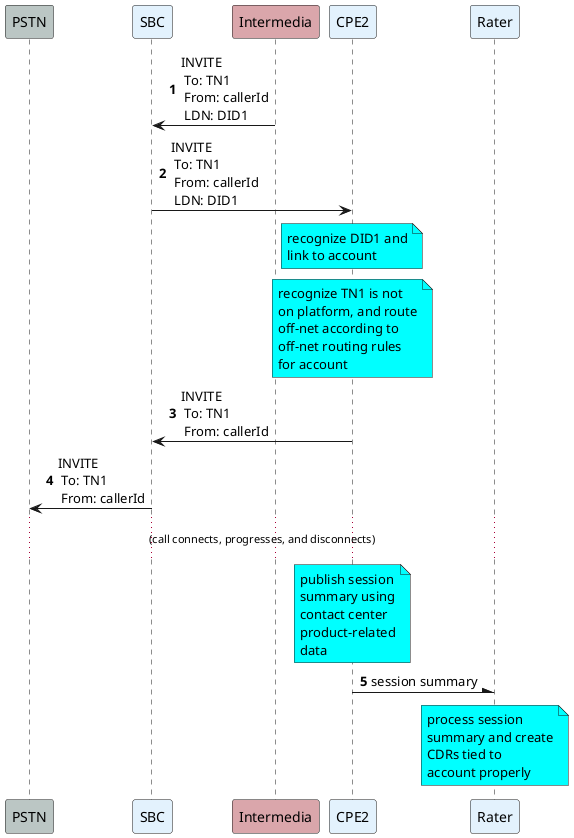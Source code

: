 @startuml
'https://plantuml.com/sequence-diagram

autonumber

participant "PSTN" as pstn #BBC6C4
participant "SBC" as sbc #E3F2FD
participant Intermedia as im #DAA6AB
participant CPE2 as cpe2 #E3F2FD
participant Rater as rtr #E3F2FD

im -> sbc: INVITE\n To: TN1\n From: callerId\n LDN: DID1
sbc -> cpe2: INVITE\n To: TN1\n From: callerId\n LDN: DID1
note over cpe2 #cyan
    recognize DID1 and
    link to account
end note
note over cpe2 #cyan
    recognize TN1 is not
    on platform, and route
    off-net according to
    off-net routing rules
    for account
end note
cpe2 -> sbc: INVITE\n To: TN1\n From: callerId
sbc -> pstn: INVITE\n To: TN1\n From: callerId
... (call connects, progresses, and disconnects) ...
note over cpe2 #cyan
    publish session
    summary using
    contact center
    product-related
    data
end note
cpe2 -\ rtr: session summary
note over rtr #cyan
    process session
    summary and create
    CDRs tied to
    account properly
end note

@enduml